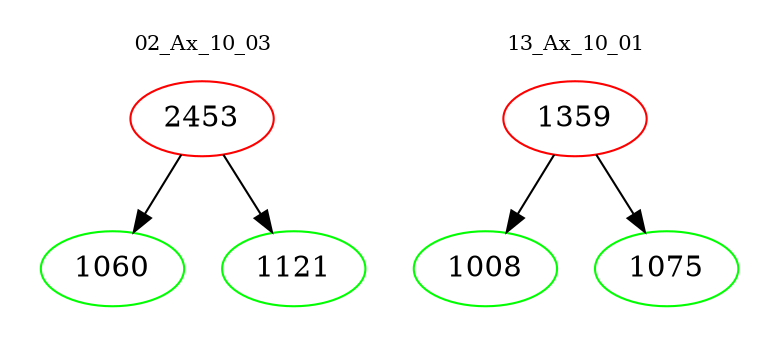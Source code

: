 digraph{
subgraph cluster_0 {
color = white
label = "02_Ax_10_03";
fontsize=10;
T0_2453 [label="2453", color="red"]
T0_2453 -> T0_1060 [color="black"]
T0_1060 [label="1060", color="green"]
T0_2453 -> T0_1121 [color="black"]
T0_1121 [label="1121", color="green"]
}
subgraph cluster_1 {
color = white
label = "13_Ax_10_01";
fontsize=10;
T1_1359 [label="1359", color="red"]
T1_1359 -> T1_1008 [color="black"]
T1_1008 [label="1008", color="green"]
T1_1359 -> T1_1075 [color="black"]
T1_1075 [label="1075", color="green"]
}
}
